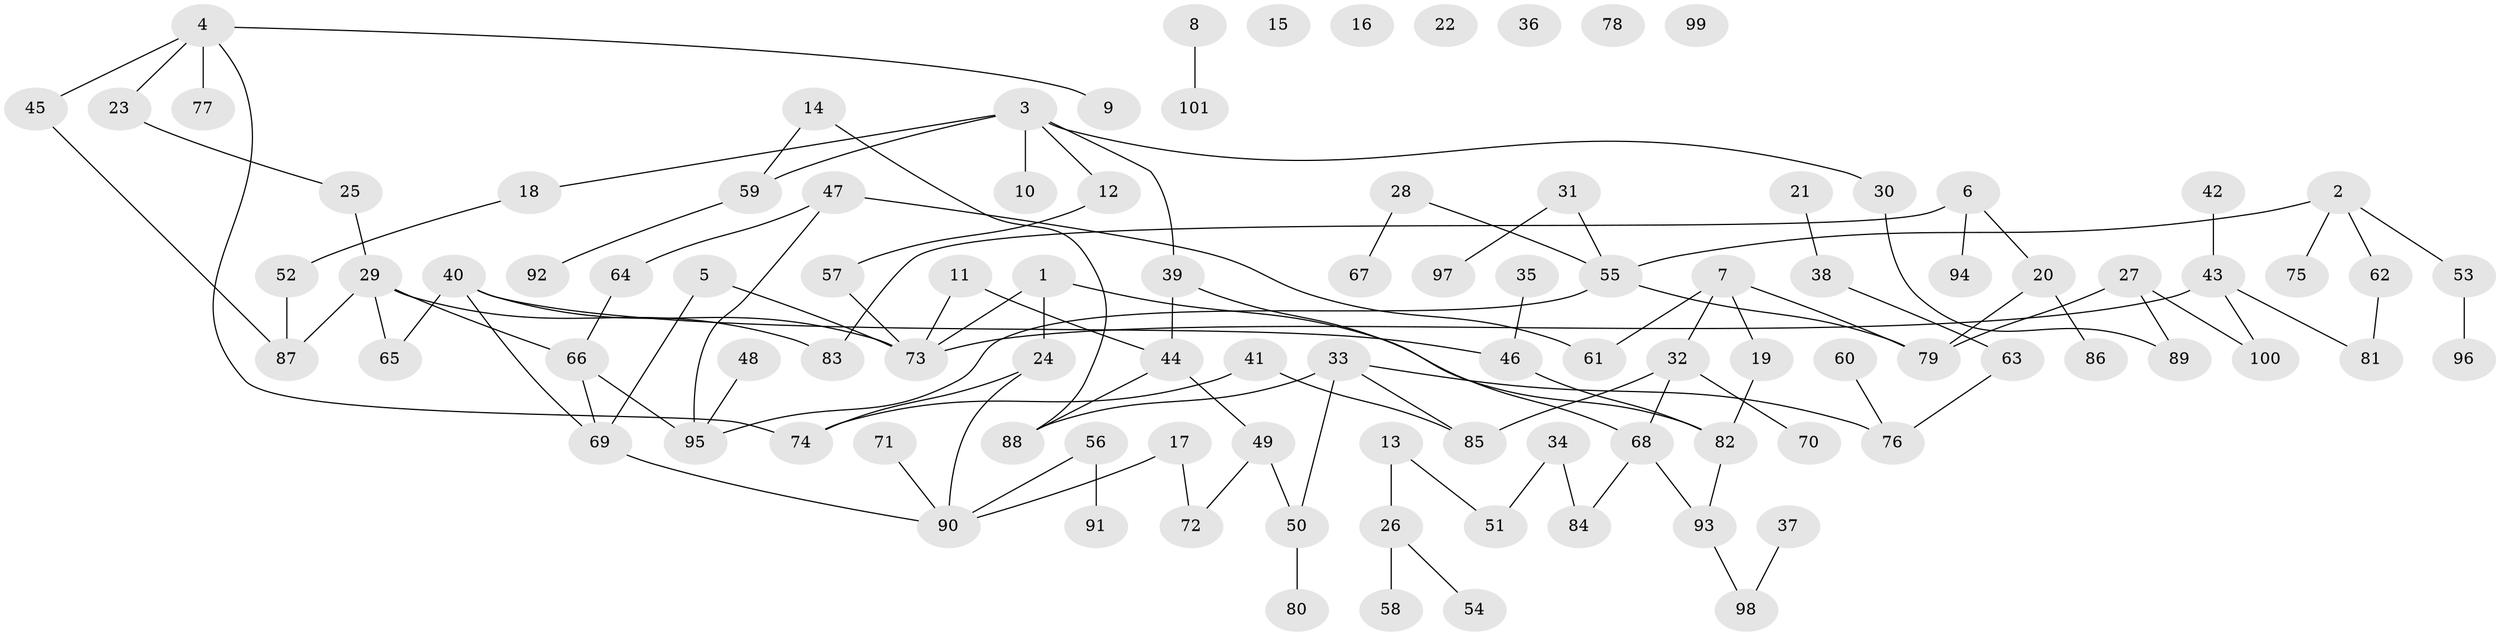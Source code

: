 // coarse degree distribution, {7: 0.014925373134328358, 4: 0.04477611940298507, 6: 0.04477611940298507, 5: 0.13432835820895522, 2: 0.3283582089552239, 0: 0.1044776119402985, 1: 0.22388059701492538, 3: 0.1044776119402985}
// Generated by graph-tools (version 1.1) at 2025/23/03/03/25 07:23:27]
// undirected, 101 vertices, 115 edges
graph export_dot {
graph [start="1"]
  node [color=gray90,style=filled];
  1;
  2;
  3;
  4;
  5;
  6;
  7;
  8;
  9;
  10;
  11;
  12;
  13;
  14;
  15;
  16;
  17;
  18;
  19;
  20;
  21;
  22;
  23;
  24;
  25;
  26;
  27;
  28;
  29;
  30;
  31;
  32;
  33;
  34;
  35;
  36;
  37;
  38;
  39;
  40;
  41;
  42;
  43;
  44;
  45;
  46;
  47;
  48;
  49;
  50;
  51;
  52;
  53;
  54;
  55;
  56;
  57;
  58;
  59;
  60;
  61;
  62;
  63;
  64;
  65;
  66;
  67;
  68;
  69;
  70;
  71;
  72;
  73;
  74;
  75;
  76;
  77;
  78;
  79;
  80;
  81;
  82;
  83;
  84;
  85;
  86;
  87;
  88;
  89;
  90;
  91;
  92;
  93;
  94;
  95;
  96;
  97;
  98;
  99;
  100;
  101;
  1 -- 24;
  1 -- 73;
  1 -- 82;
  2 -- 53;
  2 -- 55;
  2 -- 62;
  2 -- 75;
  3 -- 10;
  3 -- 12;
  3 -- 18;
  3 -- 30;
  3 -- 39;
  3 -- 59;
  4 -- 9;
  4 -- 23;
  4 -- 45;
  4 -- 74;
  4 -- 77;
  5 -- 69;
  5 -- 73;
  6 -- 20;
  6 -- 83;
  6 -- 94;
  7 -- 19;
  7 -- 32;
  7 -- 61;
  7 -- 79;
  8 -- 101;
  11 -- 44;
  11 -- 73;
  12 -- 57;
  13 -- 26;
  13 -- 51;
  14 -- 59;
  14 -- 88;
  17 -- 72;
  17 -- 90;
  18 -- 52;
  19 -- 82;
  20 -- 79;
  20 -- 86;
  21 -- 38;
  23 -- 25;
  24 -- 74;
  24 -- 90;
  25 -- 29;
  26 -- 54;
  26 -- 58;
  27 -- 79;
  27 -- 89;
  27 -- 100;
  28 -- 55;
  28 -- 67;
  29 -- 65;
  29 -- 66;
  29 -- 83;
  29 -- 87;
  30 -- 89;
  31 -- 55;
  31 -- 97;
  32 -- 68;
  32 -- 70;
  32 -- 85;
  33 -- 50;
  33 -- 76;
  33 -- 85;
  33 -- 88;
  34 -- 51;
  34 -- 84;
  35 -- 46;
  37 -- 98;
  38 -- 63;
  39 -- 44;
  39 -- 68;
  40 -- 46;
  40 -- 65;
  40 -- 69;
  40 -- 73;
  41 -- 74;
  41 -- 85;
  42 -- 43;
  43 -- 73;
  43 -- 81;
  43 -- 100;
  44 -- 49;
  44 -- 88;
  45 -- 87;
  46 -- 82;
  47 -- 61;
  47 -- 64;
  47 -- 95;
  48 -- 95;
  49 -- 50;
  49 -- 72;
  50 -- 80;
  52 -- 87;
  53 -- 96;
  55 -- 79;
  55 -- 95;
  56 -- 90;
  56 -- 91;
  57 -- 73;
  59 -- 92;
  60 -- 76;
  62 -- 81;
  63 -- 76;
  64 -- 66;
  66 -- 69;
  66 -- 95;
  68 -- 84;
  68 -- 93;
  69 -- 90;
  71 -- 90;
  82 -- 93;
  93 -- 98;
}
